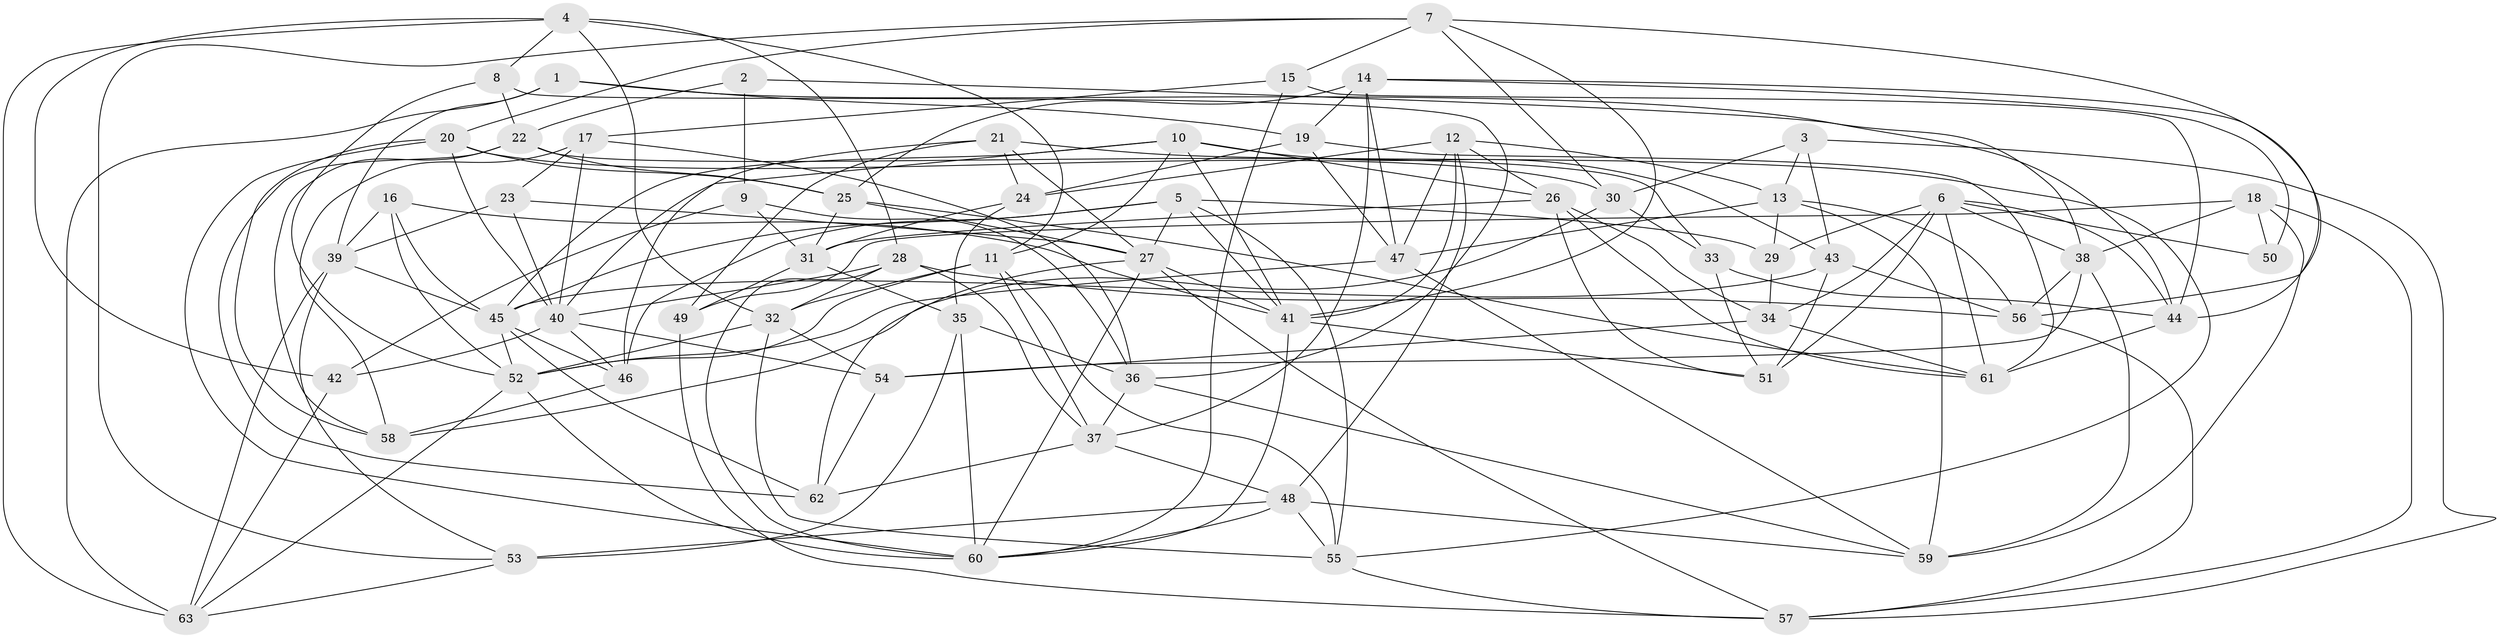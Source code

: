 // original degree distribution, {4: 1.0}
// Generated by graph-tools (version 1.1) at 2025/38/03/04/25 23:38:13]
// undirected, 63 vertices, 174 edges
graph export_dot {
  node [color=gray90,style=filled];
  1;
  2;
  3;
  4;
  5;
  6;
  7;
  8;
  9;
  10;
  11;
  12;
  13;
  14;
  15;
  16;
  17;
  18;
  19;
  20;
  21;
  22;
  23;
  24;
  25;
  26;
  27;
  28;
  29;
  30;
  31;
  32;
  33;
  34;
  35;
  36;
  37;
  38;
  39;
  40;
  41;
  42;
  43;
  44;
  45;
  46;
  47;
  48;
  49;
  50;
  51;
  52;
  53;
  54;
  55;
  56;
  57;
  58;
  59;
  60;
  61;
  62;
  63;
  1 -- 19 [weight=1.0];
  1 -- 39 [weight=1.0];
  1 -- 44 [weight=1.0];
  1 -- 63 [weight=1.0];
  2 -- 9 [weight=2.0];
  2 -- 22 [weight=1.0];
  2 -- 38 [weight=1.0];
  3 -- 13 [weight=1.0];
  3 -- 30 [weight=1.0];
  3 -- 43 [weight=1.0];
  3 -- 57 [weight=1.0];
  4 -- 8 [weight=1.0];
  4 -- 11 [weight=1.0];
  4 -- 28 [weight=1.0];
  4 -- 32 [weight=1.0];
  4 -- 42 [weight=1.0];
  4 -- 63 [weight=1.0];
  5 -- 27 [weight=1.0];
  5 -- 29 [weight=1.0];
  5 -- 41 [weight=1.0];
  5 -- 45 [weight=1.0];
  5 -- 46 [weight=1.0];
  5 -- 55 [weight=1.0];
  6 -- 29 [weight=1.0];
  6 -- 34 [weight=1.0];
  6 -- 38 [weight=1.0];
  6 -- 44 [weight=1.0];
  6 -- 50 [weight=1.0];
  6 -- 51 [weight=2.0];
  6 -- 61 [weight=1.0];
  7 -- 15 [weight=1.0];
  7 -- 20 [weight=1.0];
  7 -- 30 [weight=1.0];
  7 -- 41 [weight=1.0];
  7 -- 53 [weight=1.0];
  7 -- 56 [weight=1.0];
  8 -- 22 [weight=1.0];
  8 -- 36 [weight=1.0];
  8 -- 52 [weight=1.0];
  9 -- 31 [weight=1.0];
  9 -- 36 [weight=2.0];
  9 -- 42 [weight=1.0];
  10 -- 11 [weight=1.0];
  10 -- 26 [weight=1.0];
  10 -- 40 [weight=1.0];
  10 -- 41 [weight=1.0];
  10 -- 43 [weight=1.0];
  10 -- 45 [weight=1.0];
  11 -- 32 [weight=1.0];
  11 -- 37 [weight=1.0];
  11 -- 52 [weight=1.0];
  11 -- 55 [weight=1.0];
  12 -- 13 [weight=1.0];
  12 -- 24 [weight=1.0];
  12 -- 26 [weight=1.0];
  12 -- 41 [weight=1.0];
  12 -- 47 [weight=1.0];
  12 -- 48 [weight=1.0];
  13 -- 29 [weight=1.0];
  13 -- 47 [weight=1.0];
  13 -- 56 [weight=1.0];
  13 -- 59 [weight=1.0];
  14 -- 19 [weight=1.0];
  14 -- 25 [weight=1.0];
  14 -- 37 [weight=1.0];
  14 -- 44 [weight=1.0];
  14 -- 47 [weight=1.0];
  14 -- 50 [weight=1.0];
  15 -- 17 [weight=1.0];
  15 -- 44 [weight=1.0];
  15 -- 60 [weight=1.0];
  16 -- 39 [weight=1.0];
  16 -- 41 [weight=1.0];
  16 -- 45 [weight=1.0];
  16 -- 52 [weight=1.0];
  17 -- 23 [weight=1.0];
  17 -- 36 [weight=2.0];
  17 -- 40 [weight=1.0];
  17 -- 58 [weight=1.0];
  18 -- 38 [weight=1.0];
  18 -- 49 [weight=1.0];
  18 -- 50 [weight=2.0];
  18 -- 57 [weight=1.0];
  18 -- 59 [weight=1.0];
  19 -- 24 [weight=2.0];
  19 -- 47 [weight=1.0];
  19 -- 61 [weight=1.0];
  20 -- 25 [weight=1.0];
  20 -- 30 [weight=1.0];
  20 -- 40 [weight=1.0];
  20 -- 58 [weight=1.0];
  20 -- 60 [weight=1.0];
  21 -- 24 [weight=1.0];
  21 -- 27 [weight=1.0];
  21 -- 46 [weight=2.0];
  21 -- 49 [weight=1.0];
  21 -- 55 [weight=1.0];
  22 -- 25 [weight=1.0];
  22 -- 33 [weight=1.0];
  22 -- 58 [weight=1.0];
  22 -- 62 [weight=1.0];
  23 -- 27 [weight=1.0];
  23 -- 39 [weight=1.0];
  23 -- 40 [weight=1.0];
  24 -- 31 [weight=1.0];
  24 -- 35 [weight=1.0];
  25 -- 27 [weight=1.0];
  25 -- 31 [weight=1.0];
  25 -- 61 [weight=1.0];
  26 -- 31 [weight=1.0];
  26 -- 34 [weight=1.0];
  26 -- 51 [weight=1.0];
  26 -- 61 [weight=1.0];
  27 -- 41 [weight=1.0];
  27 -- 57 [weight=1.0];
  27 -- 60 [weight=1.0];
  27 -- 62 [weight=1.0];
  28 -- 32 [weight=1.0];
  28 -- 37 [weight=1.0];
  28 -- 40 [weight=1.0];
  28 -- 56 [weight=1.0];
  28 -- 60 [weight=1.0];
  29 -- 34 [weight=1.0];
  30 -- 33 [weight=1.0];
  30 -- 58 [weight=2.0];
  31 -- 35 [weight=1.0];
  31 -- 49 [weight=1.0];
  32 -- 52 [weight=1.0];
  32 -- 54 [weight=1.0];
  32 -- 55 [weight=1.0];
  33 -- 44 [weight=1.0];
  33 -- 51 [weight=1.0];
  34 -- 54 [weight=2.0];
  34 -- 61 [weight=1.0];
  35 -- 36 [weight=1.0];
  35 -- 53 [weight=2.0];
  35 -- 60 [weight=1.0];
  36 -- 37 [weight=1.0];
  36 -- 59 [weight=1.0];
  37 -- 48 [weight=1.0];
  37 -- 62 [weight=1.0];
  38 -- 54 [weight=1.0];
  38 -- 56 [weight=1.0];
  38 -- 59 [weight=1.0];
  39 -- 45 [weight=1.0];
  39 -- 53 [weight=1.0];
  39 -- 63 [weight=1.0];
  40 -- 42 [weight=1.0];
  40 -- 46 [weight=1.0];
  40 -- 54 [weight=1.0];
  41 -- 51 [weight=1.0];
  41 -- 60 [weight=1.0];
  42 -- 63 [weight=1.0];
  43 -- 45 [weight=2.0];
  43 -- 51 [weight=1.0];
  43 -- 56 [weight=1.0];
  44 -- 61 [weight=1.0];
  45 -- 46 [weight=1.0];
  45 -- 52 [weight=1.0];
  45 -- 62 [weight=2.0];
  46 -- 58 [weight=1.0];
  47 -- 52 [weight=1.0];
  47 -- 59 [weight=1.0];
  48 -- 53 [weight=1.0];
  48 -- 55 [weight=1.0];
  48 -- 59 [weight=1.0];
  48 -- 60 [weight=1.0];
  49 -- 57 [weight=1.0];
  52 -- 60 [weight=1.0];
  52 -- 63 [weight=1.0];
  53 -- 63 [weight=1.0];
  54 -- 62 [weight=1.0];
  55 -- 57 [weight=1.0];
  56 -- 57 [weight=1.0];
}
